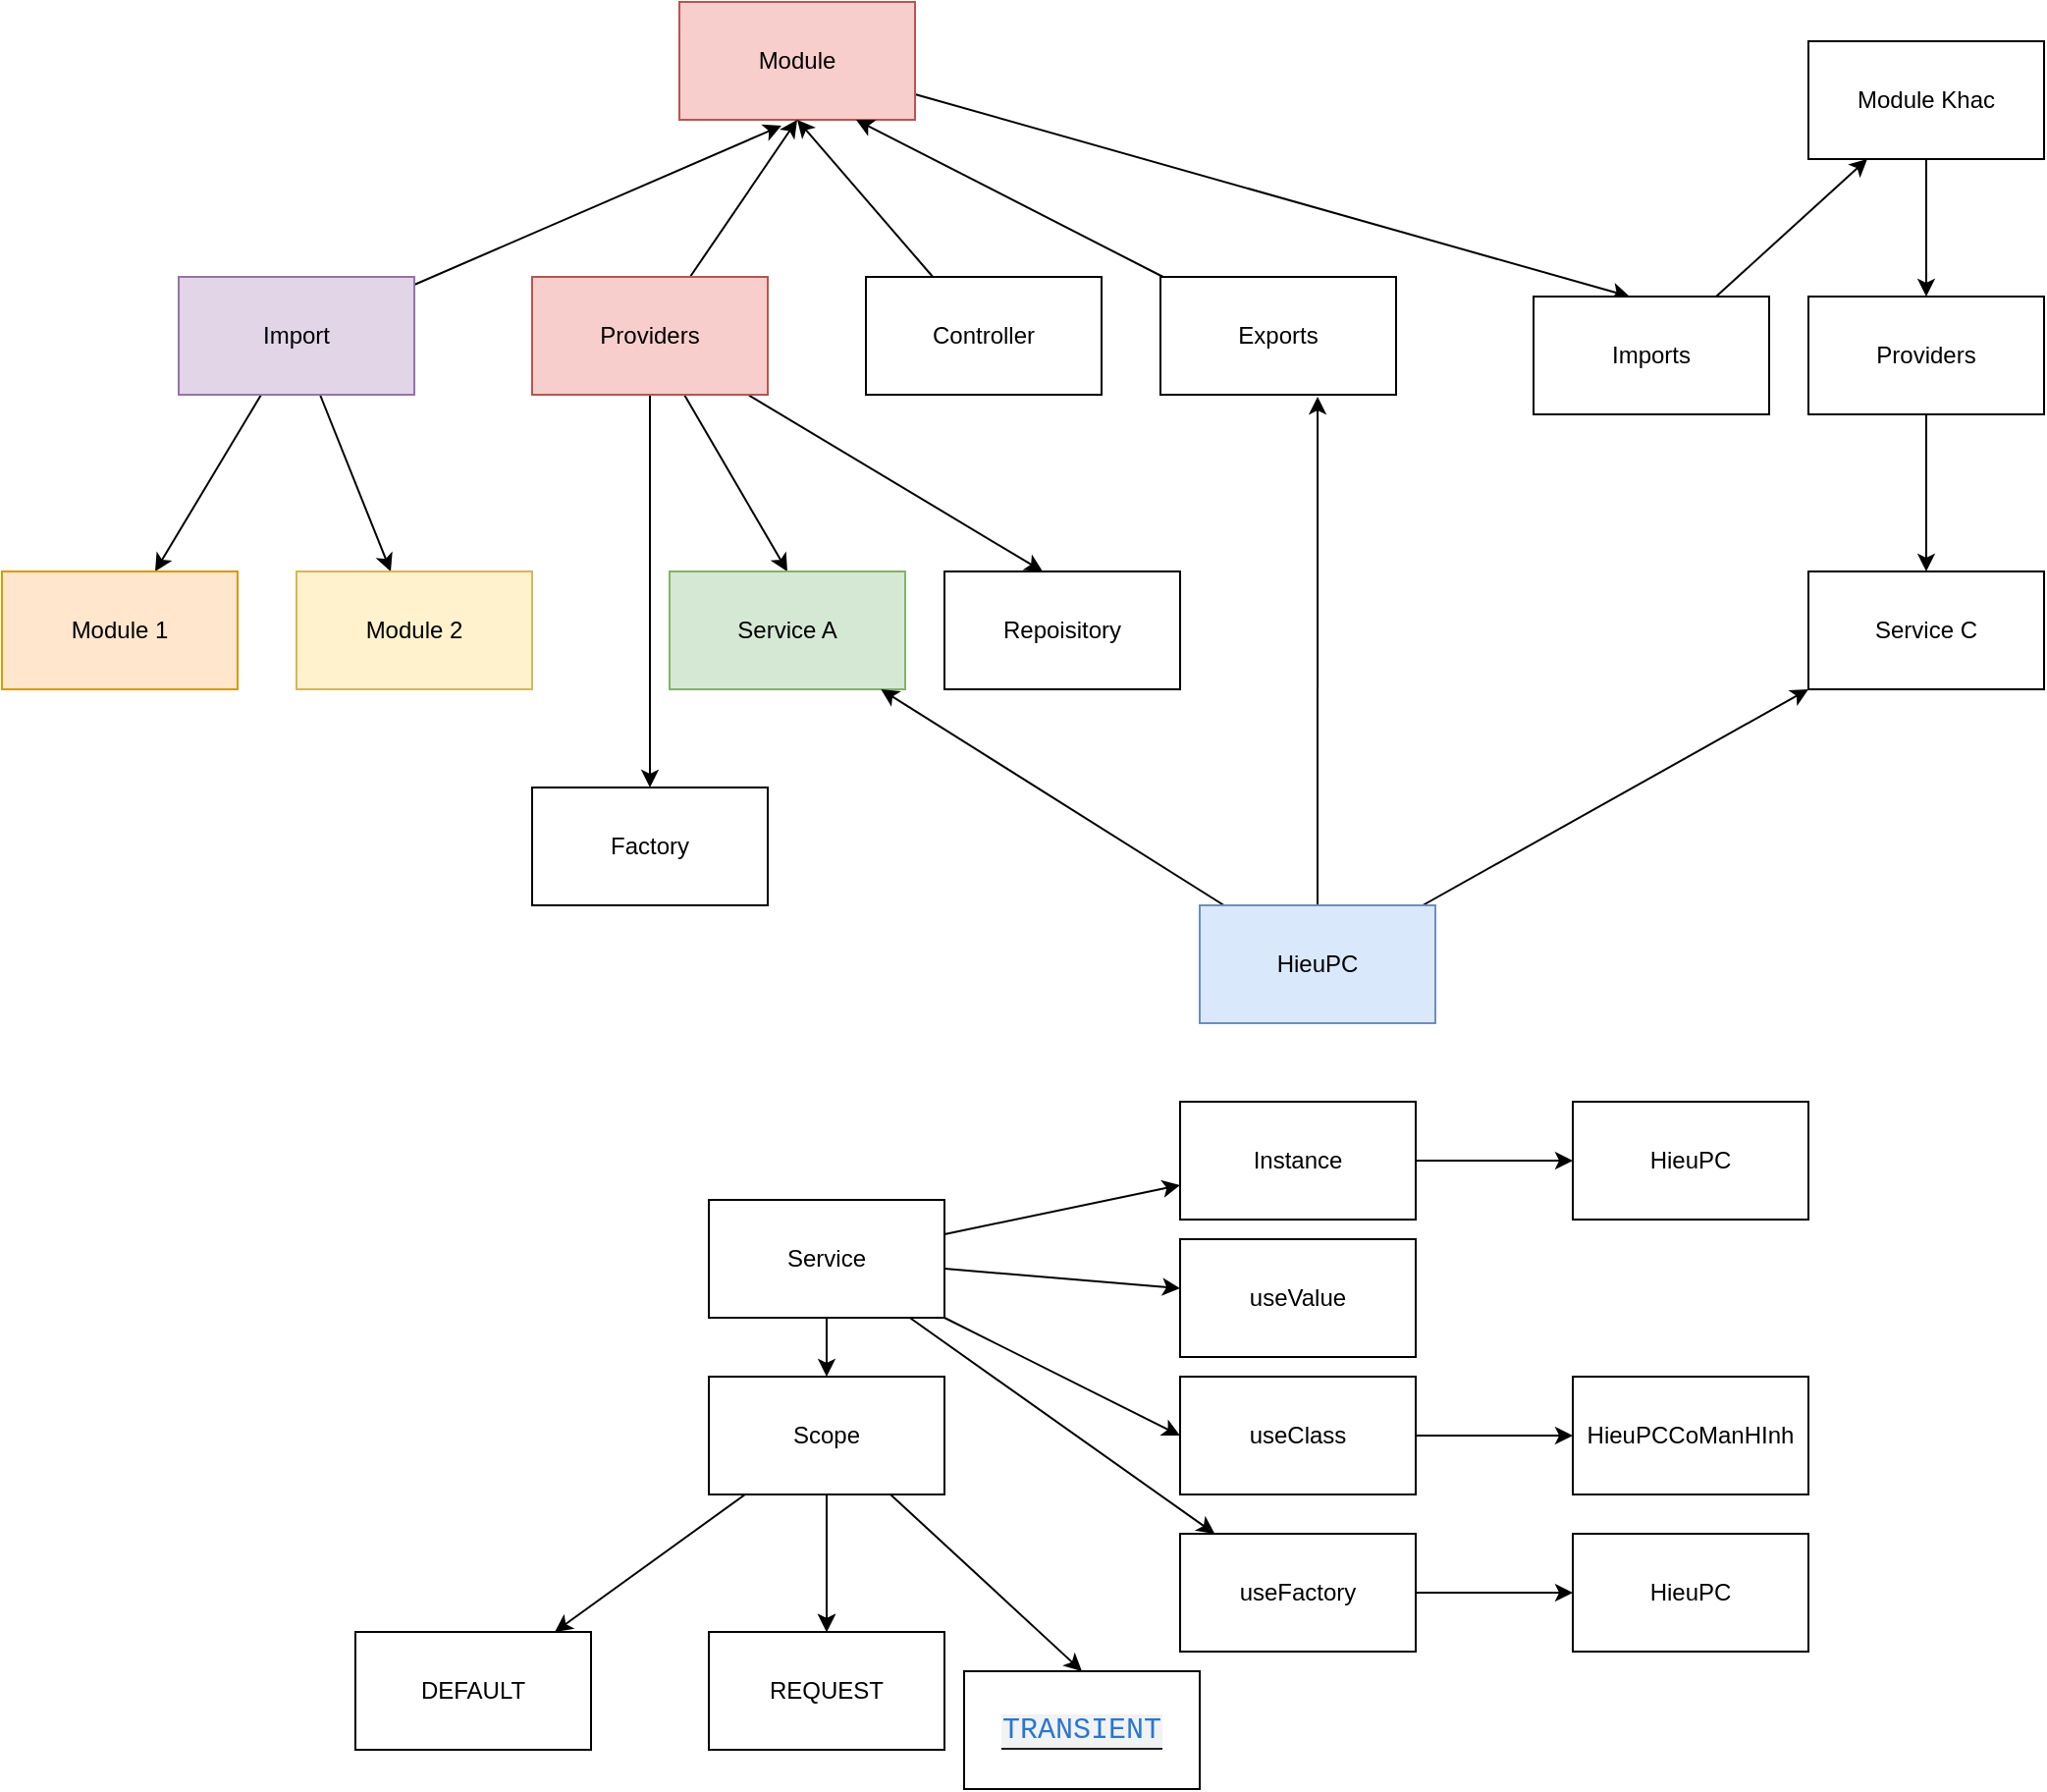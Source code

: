 <mxfile>
    <diagram id="g_yDW3rRavWZX5EVKzkY" name="Page-1">
        <mxGraphModel dx="1673" dy="2053" grid="1" gridSize="10" guides="1" tooltips="1" connect="1" arrows="1" fold="1" page="1" pageScale="1" pageWidth="850" pageHeight="1100" math="0" shadow="0">
            <root>
                <mxCell id="0"/>
                <mxCell id="1" parent="0"/>
                <mxCell id="30" style="edgeStyle=none;html=1;entryX=0.408;entryY=0;entryDx=0;entryDy=0;entryPerimeter=0;" edge="1" parent="1" source="2" target="29">
                    <mxGeometry relative="1" as="geometry"/>
                </mxCell>
                <mxCell id="2" value="Module" style="rounded=0;whiteSpace=wrap;html=1;fillColor=#f8cecc;strokeColor=#b85450;" vertex="1" parent="1">
                    <mxGeometry x="365" y="140" width="120" height="60" as="geometry"/>
                </mxCell>
                <mxCell id="7" style="edgeStyle=none;html=1;entryX=0.433;entryY=1.05;entryDx=0;entryDy=0;entryPerimeter=0;" edge="1" parent="1" source="3" target="2">
                    <mxGeometry relative="1" as="geometry"/>
                </mxCell>
                <mxCell id="12" value="" style="edgeStyle=none;html=1;" edge="1" parent="1" source="3" target="11">
                    <mxGeometry relative="1" as="geometry"/>
                </mxCell>
                <mxCell id="14" style="edgeStyle=none;html=1;" edge="1" parent="1" source="3" target="13">
                    <mxGeometry relative="1" as="geometry"/>
                </mxCell>
                <mxCell id="3" value="Import" style="rounded=0;whiteSpace=wrap;html=1;fillColor=#e1d5e7;strokeColor=#9673a6;" vertex="1" parent="1">
                    <mxGeometry x="110" y="280" width="120" height="60" as="geometry"/>
                </mxCell>
                <mxCell id="8" style="edgeStyle=none;html=1;entryX=0.5;entryY=1;entryDx=0;entryDy=0;" edge="1" parent="1" source="4" target="2">
                    <mxGeometry relative="1" as="geometry"/>
                </mxCell>
                <mxCell id="16" style="edgeStyle=none;html=1;entryX=0.5;entryY=0;entryDx=0;entryDy=0;" edge="1" parent="1" source="4" target="15">
                    <mxGeometry relative="1" as="geometry"/>
                </mxCell>
                <mxCell id="19" style="edgeStyle=none;html=1;entryX=0.417;entryY=0;entryDx=0;entryDy=0;entryPerimeter=0;" edge="1" parent="1" source="4" target="17">
                    <mxGeometry relative="1" as="geometry"/>
                </mxCell>
                <mxCell id="20" style="edgeStyle=none;html=1;entryX=0.5;entryY=0;entryDx=0;entryDy=0;" edge="1" parent="1" source="4" target="18">
                    <mxGeometry relative="1" as="geometry"/>
                </mxCell>
                <mxCell id="4" value="Providers" style="rounded=0;whiteSpace=wrap;html=1;fillColor=#f8cecc;strokeColor=#b85450;" vertex="1" parent="1">
                    <mxGeometry x="290" y="280" width="120" height="60" as="geometry"/>
                </mxCell>
                <mxCell id="10" style="edgeStyle=none;html=1;entryX=0.75;entryY=1;entryDx=0;entryDy=0;" edge="1" parent="1" source="5" target="2">
                    <mxGeometry relative="1" as="geometry"/>
                </mxCell>
                <mxCell id="5" value="Exports" style="rounded=0;whiteSpace=wrap;html=1;" vertex="1" parent="1">
                    <mxGeometry x="610" y="280" width="120" height="60" as="geometry"/>
                </mxCell>
                <mxCell id="9" style="edgeStyle=none;html=1;entryX=0.5;entryY=1;entryDx=0;entryDy=0;" edge="1" parent="1" source="6" target="2">
                    <mxGeometry relative="1" as="geometry"/>
                </mxCell>
                <mxCell id="6" value="Controller" style="rounded=0;whiteSpace=wrap;html=1;" vertex="1" parent="1">
                    <mxGeometry x="460" y="280" width="120" height="60" as="geometry"/>
                </mxCell>
                <mxCell id="11" value="Module 1" style="rounded=0;whiteSpace=wrap;html=1;fillColor=#ffe6cc;strokeColor=#d79b00;" vertex="1" parent="1">
                    <mxGeometry x="20" y="430" width="120" height="60" as="geometry"/>
                </mxCell>
                <mxCell id="13" value="Module 2" style="rounded=0;whiteSpace=wrap;html=1;fillColor=#fff2cc;strokeColor=#d6b656;" vertex="1" parent="1">
                    <mxGeometry x="170" y="430" width="120" height="60" as="geometry"/>
                </mxCell>
                <mxCell id="15" value="Service A" style="rounded=0;whiteSpace=wrap;html=1;fillColor=#d5e8d4;strokeColor=#82b366;" vertex="1" parent="1">
                    <mxGeometry x="360" y="430" width="120" height="60" as="geometry"/>
                </mxCell>
                <mxCell id="17" value="Repoisitory" style="rounded=0;whiteSpace=wrap;html=1;" vertex="1" parent="1">
                    <mxGeometry x="500" y="430" width="120" height="60" as="geometry"/>
                </mxCell>
                <mxCell id="18" value="Factory" style="rounded=0;whiteSpace=wrap;html=1;" vertex="1" parent="1">
                    <mxGeometry x="290" y="540" width="120" height="60" as="geometry"/>
                </mxCell>
                <mxCell id="22" style="edgeStyle=none;html=1;" edge="1" parent="1" source="21" target="15">
                    <mxGeometry relative="1" as="geometry"/>
                </mxCell>
                <mxCell id="28" style="edgeStyle=none;html=1;entryX=0;entryY=1;entryDx=0;entryDy=0;" edge="1" parent="1" source="21" target="26">
                    <mxGeometry relative="1" as="geometry"/>
                </mxCell>
                <mxCell id="33" style="edgeStyle=none;html=1;entryX=0.667;entryY=1.017;entryDx=0;entryDy=0;entryPerimeter=0;" edge="1" parent="1" source="21" target="5">
                    <mxGeometry relative="1" as="geometry"/>
                </mxCell>
                <mxCell id="21" value="HieuPC" style="rounded=0;whiteSpace=wrap;html=1;fillColor=#dae8fc;strokeColor=#6c8ebf;" vertex="1" parent="1">
                    <mxGeometry x="630" y="600" width="120" height="60" as="geometry"/>
                </mxCell>
                <mxCell id="25" style="edgeStyle=none;html=1;entryX=0.5;entryY=0;entryDx=0;entryDy=0;" edge="1" parent="1" source="23" target="24">
                    <mxGeometry relative="1" as="geometry"/>
                </mxCell>
                <mxCell id="23" value="Module Khac" style="rounded=0;whiteSpace=wrap;html=1;" vertex="1" parent="1">
                    <mxGeometry x="940" y="160" width="120" height="60" as="geometry"/>
                </mxCell>
                <mxCell id="27" value="" style="edgeStyle=none;html=1;" edge="1" parent="1" source="24" target="26">
                    <mxGeometry relative="1" as="geometry"/>
                </mxCell>
                <mxCell id="24" value="Providers" style="rounded=0;whiteSpace=wrap;html=1;" vertex="1" parent="1">
                    <mxGeometry x="940" y="290" width="120" height="60" as="geometry"/>
                </mxCell>
                <mxCell id="26" value="Service C" style="rounded=0;whiteSpace=wrap;html=1;" vertex="1" parent="1">
                    <mxGeometry x="940" y="430" width="120" height="60" as="geometry"/>
                </mxCell>
                <mxCell id="31" style="edgeStyle=none;html=1;entryX=0.25;entryY=1;entryDx=0;entryDy=0;" edge="1" parent="1" source="29" target="23">
                    <mxGeometry relative="1" as="geometry"/>
                </mxCell>
                <mxCell id="29" value="Imports" style="rounded=0;whiteSpace=wrap;html=1;" vertex="1" parent="1">
                    <mxGeometry x="800" y="290" width="120" height="60" as="geometry"/>
                </mxCell>
                <mxCell id="36" value="" style="edgeStyle=none;html=1;" edge="1" parent="1" source="34" target="35">
                    <mxGeometry relative="1" as="geometry"/>
                </mxCell>
                <mxCell id="46" value="" style="edgeStyle=none;html=1;" edge="1" parent="1" source="34" target="45">
                    <mxGeometry relative="1" as="geometry"/>
                </mxCell>
                <mxCell id="48" value="" style="edgeStyle=none;html=1;" edge="1" parent="1" source="34" target="47">
                    <mxGeometry relative="1" as="geometry"/>
                </mxCell>
                <mxCell id="50" style="edgeStyle=none;html=1;entryX=0;entryY=0.5;entryDx=0;entryDy=0;" edge="1" parent="1" source="34" target="49">
                    <mxGeometry relative="1" as="geometry"/>
                </mxCell>
                <mxCell id="56" value="" style="edgeStyle=none;html=1;" edge="1" parent="1" source="34" target="55">
                    <mxGeometry relative="1" as="geometry"/>
                </mxCell>
                <mxCell id="34" value="Service" style="rounded=0;whiteSpace=wrap;html=1;" vertex="1" parent="1">
                    <mxGeometry x="380" y="750" width="120" height="60" as="geometry"/>
                </mxCell>
                <mxCell id="39" value="" style="edgeStyle=none;html=1;" edge="1" parent="1" source="35" target="38">
                    <mxGeometry relative="1" as="geometry"/>
                </mxCell>
                <mxCell id="41" value="" style="edgeStyle=none;html=1;" edge="1" parent="1" source="35" target="40">
                    <mxGeometry relative="1" as="geometry"/>
                </mxCell>
                <mxCell id="42" value="" style="edgeStyle=none;html=1;" edge="1" parent="1" source="35" target="40">
                    <mxGeometry relative="1" as="geometry"/>
                </mxCell>
                <mxCell id="44" style="edgeStyle=none;html=1;entryX=0.5;entryY=0;entryDx=0;entryDy=0;" edge="1" parent="1" source="35" target="43">
                    <mxGeometry relative="1" as="geometry"/>
                </mxCell>
                <mxCell id="35" value="Scope" style="rounded=0;whiteSpace=wrap;html=1;" vertex="1" parent="1">
                    <mxGeometry x="380" y="840" width="120" height="60" as="geometry"/>
                </mxCell>
                <mxCell id="38" value="DEFAULT" style="rounded=0;whiteSpace=wrap;html=1;" vertex="1" parent="1">
                    <mxGeometry x="200" y="970" width="120" height="60" as="geometry"/>
                </mxCell>
                <mxCell id="40" value="REQUEST" style="rounded=0;whiteSpace=wrap;html=1;" vertex="1" parent="1">
                    <mxGeometry x="380" y="970" width="120" height="60" as="geometry"/>
                </mxCell>
                <mxCell id="43" value="&lt;div style=&quot;color: rgb(204, 204, 204); background-color: rgb(31, 31, 31); font-family: Menlo, Monaco, &amp;quot;Courier New&amp;quot;, monospace; font-weight: normal; font-size: 12px; line-height: 18px;&quot;&gt;&lt;span style=&quot;color: rgb(40, 118, 210); font-family: Inconsolata, Consolas, &amp;quot;Courier New&amp;quot;, monospace; font-size: 15px; text-align: start; background-color: rgb(240, 242, 243);&quot;&gt;TRANSIENT&lt;/span&gt;&lt;br&gt;&lt;/div&gt;" style="rounded=0;whiteSpace=wrap;html=1;" vertex="1" parent="1">
                    <mxGeometry x="510" y="990" width="120" height="60" as="geometry"/>
                </mxCell>
                <mxCell id="52" value="" style="edgeStyle=none;html=1;" edge="1" parent="1" source="45" target="51">
                    <mxGeometry relative="1" as="geometry"/>
                </mxCell>
                <mxCell id="45" value="Instance" style="rounded=0;whiteSpace=wrap;html=1;" vertex="1" parent="1">
                    <mxGeometry x="620" y="700" width="120" height="60" as="geometry"/>
                </mxCell>
                <mxCell id="47" value="useValue" style="rounded=0;whiteSpace=wrap;html=1;" vertex="1" parent="1">
                    <mxGeometry x="620" y="770" width="120" height="60" as="geometry"/>
                </mxCell>
                <mxCell id="54" value="" style="edgeStyle=none;html=1;" edge="1" parent="1" source="49" target="53">
                    <mxGeometry relative="1" as="geometry"/>
                </mxCell>
                <mxCell id="49" value="useClass" style="rounded=0;whiteSpace=wrap;html=1;" vertex="1" parent="1">
                    <mxGeometry x="620" y="840" width="120" height="60" as="geometry"/>
                </mxCell>
                <mxCell id="51" value="HieuPC" style="rounded=0;whiteSpace=wrap;html=1;" vertex="1" parent="1">
                    <mxGeometry x="820" y="700" width="120" height="60" as="geometry"/>
                </mxCell>
                <mxCell id="53" value="HieuPCCoManHInh" style="rounded=0;whiteSpace=wrap;html=1;" vertex="1" parent="1">
                    <mxGeometry x="820" y="840" width="120" height="60" as="geometry"/>
                </mxCell>
                <mxCell id="57" style="edgeStyle=none;html=1;entryX=0;entryY=0.5;entryDx=0;entryDy=0;" edge="1" parent="1" source="55" target="58">
                    <mxGeometry relative="1" as="geometry">
                        <mxPoint x="810" y="950" as="targetPoint"/>
                    </mxGeometry>
                </mxCell>
                <mxCell id="55" value="useFactory" style="rounded=0;whiteSpace=wrap;html=1;" vertex="1" parent="1">
                    <mxGeometry x="620" y="920" width="120" height="60" as="geometry"/>
                </mxCell>
                <mxCell id="58" value="HieuPC" style="rounded=0;whiteSpace=wrap;html=1;" vertex="1" parent="1">
                    <mxGeometry x="820" y="920" width="120" height="60" as="geometry"/>
                </mxCell>
            </root>
        </mxGraphModel>
    </diagram>
    <diagram id="eAmgK3tEibXiktviUCcR" name="Page-2">
        <mxGraphModel dx="1115" dy="1368" grid="1" gridSize="10" guides="1" tooltips="1" connect="1" arrows="1" fold="1" page="1" pageScale="1" pageWidth="850" pageHeight="1100" math="0" shadow="0">
            <root>
                <mxCell id="0"/>
                <mxCell id="1" parent="0"/>
                <mxCell id="EI9PZIk5gsRJ5IF5YT5m-28" value="" style="rounded=0;whiteSpace=wrap;html=1;fillColor=#dae8fc;strokeColor=#6c8ebf;" vertex="1" parent="1">
                    <mxGeometry x="20" y="20" width="600" height="610" as="geometry"/>
                </mxCell>
                <mxCell id="EI9PZIk5gsRJ5IF5YT5m-4" value="" style="edgeStyle=none;html=1;" edge="1" parent="1" source="EI9PZIk5gsRJ5IF5YT5m-1" target="EI9PZIk5gsRJ5IF5YT5m-3">
                    <mxGeometry relative="1" as="geometry"/>
                </mxCell>
                <mxCell id="EI9PZIk5gsRJ5IF5YT5m-7" value="" style="edgeStyle=none;html=1;" edge="1" parent="1" source="EI9PZIk5gsRJ5IF5YT5m-1" target="EI9PZIk5gsRJ5IF5YT5m-3">
                    <mxGeometry relative="1" as="geometry"/>
                </mxCell>
                <mxCell id="EI9PZIk5gsRJ5IF5YT5m-9" value="" style="edgeStyle=none;html=1;" edge="1" parent="1" source="EI9PZIk5gsRJ5IF5YT5m-1" target="EI9PZIk5gsRJ5IF5YT5m-2">
                    <mxGeometry relative="1" as="geometry"/>
                </mxCell>
                <mxCell id="EI9PZIk5gsRJ5IF5YT5m-10" value="" style="edgeStyle=none;html=1;" edge="1" parent="1" source="EI9PZIk5gsRJ5IF5YT5m-1" target="EI9PZIk5gsRJ5IF5YT5m-2">
                    <mxGeometry relative="1" as="geometry"/>
                </mxCell>
                <mxCell id="EI9PZIk5gsRJ5IF5YT5m-12" value="" style="edgeStyle=none;html=1;" edge="1" parent="1" source="EI9PZIk5gsRJ5IF5YT5m-1" target="EI9PZIk5gsRJ5IF5YT5m-11">
                    <mxGeometry relative="1" as="geometry"/>
                </mxCell>
                <mxCell id="EI9PZIk5gsRJ5IF5YT5m-1" value="Apps" style="rounded=0;whiteSpace=wrap;html=1;" vertex="1" parent="1">
                    <mxGeometry x="260" y="40" width="120" height="60" as="geometry"/>
                </mxCell>
                <mxCell id="EI9PZIk5gsRJ5IF5YT5m-2" value="Migration" style="rounded=0;whiteSpace=wrap;html=1;" vertex="1" parent="1">
                    <mxGeometry x="425" y="180" width="120" height="60" as="geometry"/>
                </mxCell>
                <mxCell id="EI9PZIk5gsRJ5IF5YT5m-14" value="" style="edgeStyle=none;html=1;" edge="1" parent="1" source="EI9PZIk5gsRJ5IF5YT5m-3" target="EI9PZIk5gsRJ5IF5YT5m-13">
                    <mxGeometry relative="1" as="geometry"/>
                </mxCell>
                <mxCell id="EI9PZIk5gsRJ5IF5YT5m-3" value="Api" style="rounded=0;whiteSpace=wrap;html=1;" vertex="1" parent="1">
                    <mxGeometry x="90" y="180" width="120" height="60" as="geometry"/>
                </mxCell>
                <mxCell id="EI9PZIk5gsRJ5IF5YT5m-20" value="" style="edgeStyle=none;html=1;" edge="1" parent="1" source="EI9PZIk5gsRJ5IF5YT5m-11" target="EI9PZIk5gsRJ5IF5YT5m-19">
                    <mxGeometry relative="1" as="geometry"/>
                </mxCell>
                <mxCell id="EI9PZIk5gsRJ5IF5YT5m-11" value="Worker" style="rounded=0;whiteSpace=wrap;html=1;" vertex="1" parent="1">
                    <mxGeometry x="260" y="180" width="120" height="60" as="geometry"/>
                </mxCell>
                <mxCell id="EI9PZIk5gsRJ5IF5YT5m-16" value="" style="edgeStyle=none;html=1;" edge="1" parent="1" source="EI9PZIk5gsRJ5IF5YT5m-13" target="EI9PZIk5gsRJ5IF5YT5m-15">
                    <mxGeometry relative="1" as="geometry"/>
                </mxCell>
                <mxCell id="EI9PZIk5gsRJ5IF5YT5m-13" value="Resource Modules" style="rounded=0;whiteSpace=wrap;html=1;" vertex="1" parent="1">
                    <mxGeometry x="90" y="310" width="120" height="60" as="geometry"/>
                </mxCell>
                <mxCell id="EI9PZIk5gsRJ5IF5YT5m-18" value="" style="edgeStyle=none;html=1;" edge="1" parent="1" source="EI9PZIk5gsRJ5IF5YT5m-15" target="EI9PZIk5gsRJ5IF5YT5m-17">
                    <mxGeometry relative="1" as="geometry"/>
                </mxCell>
                <mxCell id="EI9PZIk5gsRJ5IF5YT5m-15" value="Resolver" style="rounded=0;whiteSpace=wrap;html=1;" vertex="1" parent="1">
                    <mxGeometry x="90" y="430" width="120" height="60" as="geometry"/>
                </mxCell>
                <mxCell id="EI9PZIk5gsRJ5IF5YT5m-17" value="Usecases" style="rounded=0;whiteSpace=wrap;html=1;" vertex="1" parent="1">
                    <mxGeometry x="90" y="520" width="120" height="60" as="geometry"/>
                </mxCell>
                <mxCell id="EI9PZIk5gsRJ5IF5YT5m-22" value="" style="edgeStyle=none;html=1;" edge="1" parent="1" source="EI9PZIk5gsRJ5IF5YT5m-19" target="EI9PZIk5gsRJ5IF5YT5m-21">
                    <mxGeometry relative="1" as="geometry"/>
                </mxCell>
                <mxCell id="EI9PZIk5gsRJ5IF5YT5m-19" value="Queue Modules" style="rounded=0;whiteSpace=wrap;html=1;" vertex="1" parent="1">
                    <mxGeometry x="260" y="310" width="120" height="60" as="geometry"/>
                </mxCell>
                <mxCell id="EI9PZIk5gsRJ5IF5YT5m-24" value="" style="edgeStyle=none;html=1;" edge="1" parent="1" source="EI9PZIk5gsRJ5IF5YT5m-21" target="EI9PZIk5gsRJ5IF5YT5m-23">
                    <mxGeometry relative="1" as="geometry"/>
                </mxCell>
                <mxCell id="EI9PZIk5gsRJ5IF5YT5m-21" value="Consumer Handler" style="rounded=0;whiteSpace=wrap;html=1;" vertex="1" parent="1">
                    <mxGeometry x="260" y="430" width="120" height="60" as="geometry"/>
                </mxCell>
                <mxCell id="EI9PZIk5gsRJ5IF5YT5m-23" value="Usecases" style="rounded=0;whiteSpace=wrap;html=1;" vertex="1" parent="1">
                    <mxGeometry x="260" y="520" width="120" height="60" as="geometry"/>
                </mxCell>
                <mxCell id="EI9PZIk5gsRJ5IF5YT5m-29" value="" style="rounded=0;whiteSpace=wrap;html=1;fillColor=#f8cecc;strokeColor=#b85450;" vertex="1" parent="1">
                    <mxGeometry x="20" y="660" width="600" height="650" as="geometry"/>
                </mxCell>
                <mxCell id="EI9PZIk5gsRJ5IF5YT5m-32" value="" style="edgeStyle=none;html=1;" edge="1" parent="1" source="EI9PZIk5gsRJ5IF5YT5m-30" target="EI9PZIk5gsRJ5IF5YT5m-31">
                    <mxGeometry relative="1" as="geometry"/>
                </mxCell>
                <mxCell id="EI9PZIk5gsRJ5IF5YT5m-34" value="" style="edgeStyle=none;html=1;" edge="1" parent="1" source="EI9PZIk5gsRJ5IF5YT5m-30" target="EI9PZIk5gsRJ5IF5YT5m-33">
                    <mxGeometry relative="1" as="geometry"/>
                </mxCell>
                <mxCell id="EI9PZIk5gsRJ5IF5YT5m-36" value="" style="edgeStyle=none;html=1;" edge="1" parent="1" source="EI9PZIk5gsRJ5IF5YT5m-30" target="EI9PZIk5gsRJ5IF5YT5m-35">
                    <mxGeometry relative="1" as="geometry"/>
                </mxCell>
                <mxCell id="EI9PZIk5gsRJ5IF5YT5m-30" value="Libs" style="rounded=0;whiteSpace=wrap;html=1;" vertex="1" parent="1">
                    <mxGeometry x="260" y="690" width="120" height="60" as="geometry"/>
                </mxCell>
                <mxCell id="EI9PZIk5gsRJ5IF5YT5m-38" value="" style="edgeStyle=none;html=1;" edge="1" parent="1" source="EI9PZIk5gsRJ5IF5YT5m-31" target="EI9PZIk5gsRJ5IF5YT5m-37">
                    <mxGeometry relative="1" as="geometry"/>
                </mxCell>
                <mxCell id="EI9PZIk5gsRJ5IF5YT5m-31" value="Dal" style="rounded=0;whiteSpace=wrap;html=1;" vertex="1" parent="1">
                    <mxGeometry x="50" y="780" width="120" height="60" as="geometry"/>
                </mxCell>
                <mxCell id="EI9PZIk5gsRJ5IF5YT5m-33" value="Shared" style="rounded=0;whiteSpace=wrap;html=1;" vertex="1" parent="1">
                    <mxGeometry x="260" y="780" width="120" height="60" as="geometry"/>
                </mxCell>
                <mxCell id="EI9PZIk5gsRJ5IF5YT5m-35" value="App Generic" style="rounded=0;whiteSpace=wrap;html=1;" vertex="1" parent="1">
                    <mxGeometry x="450" y="780" width="120" height="60" as="geometry"/>
                </mxCell>
                <mxCell id="EI9PZIk5gsRJ5IF5YT5m-40" value="" style="edgeStyle=none;html=1;" edge="1" parent="1" source="EI9PZIk5gsRJ5IF5YT5m-37" target="EI9PZIk5gsRJ5IF5YT5m-39">
                    <mxGeometry relative="1" as="geometry"/>
                </mxCell>
                <mxCell id="EI9PZIk5gsRJ5IF5YT5m-41" value="" style="edgeStyle=none;html=1;" edge="1" parent="1" source="EI9PZIk5gsRJ5IF5YT5m-37" target="EI9PZIk5gsRJ5IF5YT5m-39">
                    <mxGeometry relative="1" as="geometry"/>
                </mxCell>
                <mxCell id="EI9PZIk5gsRJ5IF5YT5m-37" value="Repository" style="rounded=0;whiteSpace=wrap;html=1;" vertex="1" parent="1">
                    <mxGeometry x="50" y="870" width="120" height="60" as="geometry"/>
                </mxCell>
                <mxCell id="EI9PZIk5gsRJ5IF5YT5m-43" style="edgeStyle=none;html=1;entryX=0.5;entryY=0;entryDx=0;entryDy=0;" edge="1" parent="1" source="EI9PZIk5gsRJ5IF5YT5m-39" target="EI9PZIk5gsRJ5IF5YT5m-42">
                    <mxGeometry relative="1" as="geometry"/>
                </mxCell>
                <mxCell id="EI9PZIk5gsRJ5IF5YT5m-39" value="Entity" style="rounded=0;whiteSpace=wrap;html=1;" vertex="1" parent="1">
                    <mxGeometry x="50" y="960" width="120" height="60" as="geometry"/>
                </mxCell>
                <mxCell id="EI9PZIk5gsRJ5IF5YT5m-45" value="" style="edgeStyle=none;html=1;" edge="1" parent="1" source="EI9PZIk5gsRJ5IF5YT5m-42" target="EI9PZIk5gsRJ5IF5YT5m-44">
                    <mxGeometry relative="1" as="geometry"/>
                </mxCell>
                <mxCell id="EI9PZIk5gsRJ5IF5YT5m-42" value="Schema" style="rounded=0;whiteSpace=wrap;html=1;" vertex="1" parent="1">
                    <mxGeometry x="50" y="1050" width="120" height="60" as="geometry"/>
                </mxCell>
                <mxCell id="EI9PZIk5gsRJ5IF5YT5m-44" value="Model" style="rounded=0;whiteSpace=wrap;html=1;" vertex="1" parent="1">
                    <mxGeometry x="50" y="1130" width="120" height="60" as="geometry"/>
                </mxCell>
            </root>
        </mxGraphModel>
    </diagram>
</mxfile>
